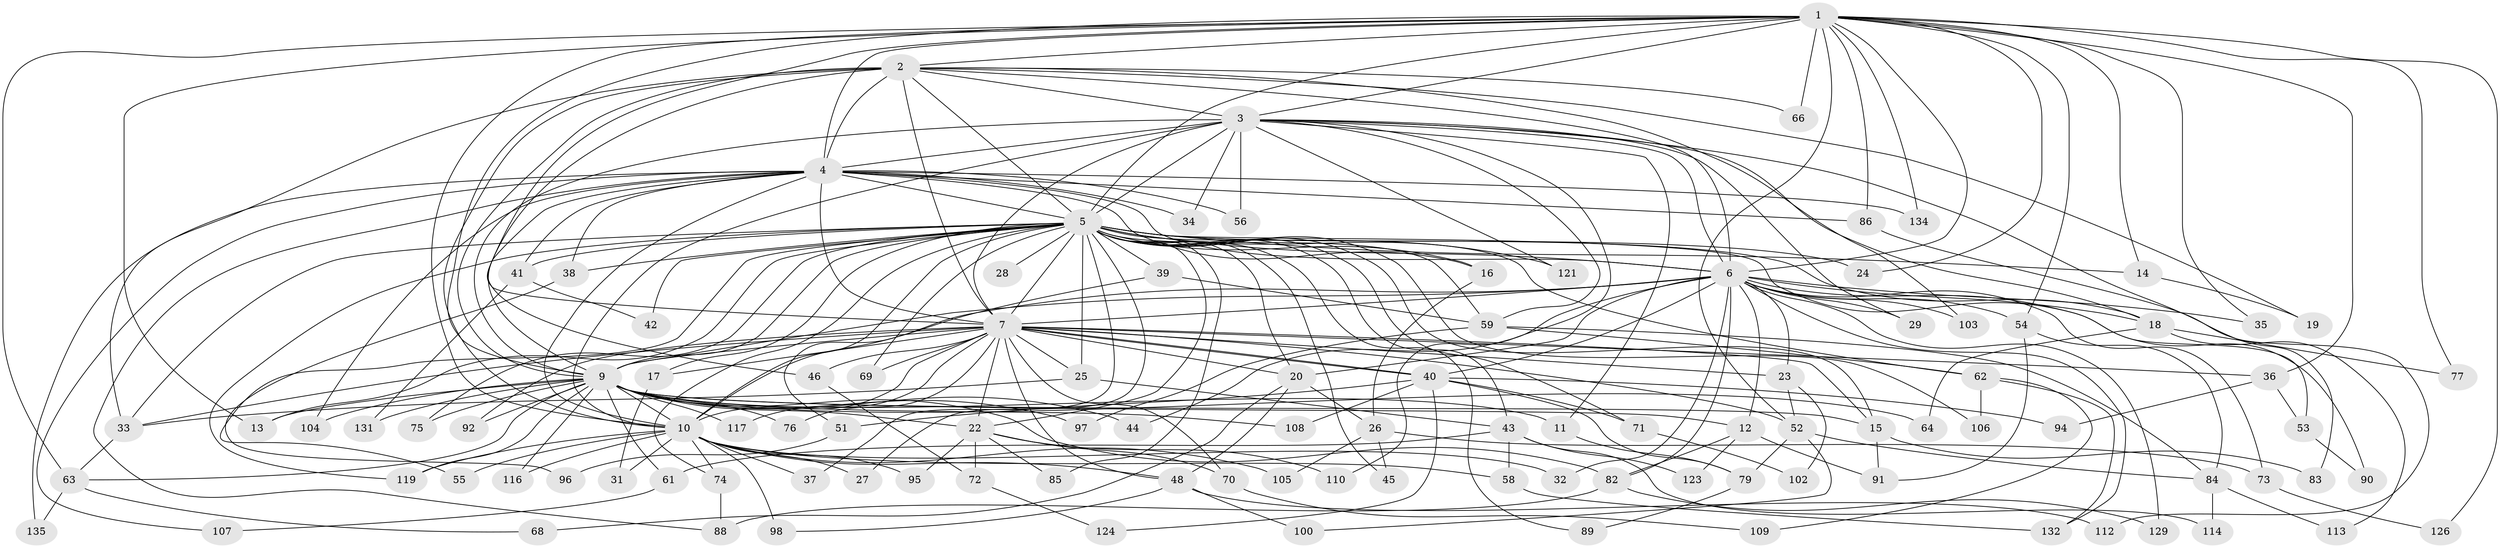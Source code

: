 // Generated by graph-tools (version 1.1) at 2025/23/03/03/25 07:23:41]
// undirected, 108 vertices, 251 edges
graph export_dot {
graph [start="1"]
  node [color=gray90,style=filled];
  1 [super="+101"];
  2 [super="+122"];
  3 [super="+47"];
  4 [super="+87"];
  5 [super="+8"];
  6 [super="+57"];
  7 [super="+49"];
  9 [super="+60"];
  10 [super="+50"];
  11;
  12;
  13;
  14;
  15 [super="+125"];
  16;
  17;
  18 [super="+111"];
  19;
  20 [super="+21"];
  22 [super="+30"];
  23;
  24;
  25 [super="+115"];
  26;
  27;
  28;
  29;
  31;
  32;
  33 [super="+81"];
  34;
  35;
  36;
  37;
  38;
  39;
  40 [super="+67"];
  41;
  42;
  43;
  44;
  45;
  46;
  48;
  51;
  52 [super="+130"];
  53;
  54;
  55;
  56;
  58;
  59 [super="+78"];
  61;
  62 [super="+133"];
  63 [super="+65"];
  64;
  66;
  68;
  69;
  70;
  71 [super="+99"];
  72;
  73;
  74;
  75;
  76;
  77;
  79 [super="+80"];
  82 [super="+118"];
  83;
  84 [super="+127"];
  85;
  86;
  88 [super="+93"];
  89;
  90;
  91 [super="+128"];
  92;
  94;
  95;
  96;
  97;
  98;
  100;
  102;
  103;
  104;
  105;
  106;
  107;
  108;
  109;
  110;
  112;
  113;
  114;
  116;
  117;
  119 [super="+120"];
  121;
  123;
  124;
  126;
  129;
  131;
  132;
  134;
  135;
  1 -- 2;
  1 -- 3;
  1 -- 4;
  1 -- 5 [weight=2];
  1 -- 6;
  1 -- 7;
  1 -- 9;
  1 -- 10;
  1 -- 14;
  1 -- 24;
  1 -- 35;
  1 -- 36;
  1 -- 52;
  1 -- 54;
  1 -- 63;
  1 -- 66;
  1 -- 77;
  1 -- 86;
  1 -- 126;
  1 -- 134;
  1 -- 13;
  2 -- 3;
  2 -- 4;
  2 -- 5 [weight=3];
  2 -- 6;
  2 -- 7;
  2 -- 9;
  2 -- 10;
  2 -- 19;
  2 -- 33;
  2 -- 46;
  2 -- 66;
  2 -- 103;
  3 -- 4;
  3 -- 5 [weight=3];
  3 -- 6;
  3 -- 7;
  3 -- 9;
  3 -- 10;
  3 -- 11;
  3 -- 18;
  3 -- 29;
  3 -- 34;
  3 -- 83;
  3 -- 121;
  3 -- 56;
  3 -- 110;
  3 -- 59;
  4 -- 5 [weight=3];
  4 -- 6;
  4 -- 7;
  4 -- 9;
  4 -- 10;
  4 -- 16;
  4 -- 34;
  4 -- 38;
  4 -- 41;
  4 -- 56;
  4 -- 86;
  4 -- 88;
  4 -- 104;
  4 -- 107;
  4 -- 134;
  4 -- 135;
  5 -- 6 [weight=2];
  5 -- 7 [weight=2];
  5 -- 9 [weight=2];
  5 -- 10 [weight=2];
  5 -- 17;
  5 -- 20;
  5 -- 33;
  5 -- 39 [weight=2];
  5 -- 41;
  5 -- 45;
  5 -- 53;
  5 -- 59;
  5 -- 62;
  5 -- 69;
  5 -- 71 [weight=2];
  5 -- 74;
  5 -- 89;
  5 -- 106;
  5 -- 119;
  5 -- 75;
  5 -- 13;
  5 -- 14;
  5 -- 15;
  5 -- 16;
  5 -- 18;
  5 -- 85;
  5 -- 22;
  5 -- 24;
  5 -- 25;
  5 -- 27;
  5 -- 28;
  5 -- 37;
  5 -- 38;
  5 -- 42;
  5 -- 43;
  5 -- 55;
  5 -- 121;
  6 -- 7;
  6 -- 9 [weight=2];
  6 -- 10;
  6 -- 12;
  6 -- 23;
  6 -- 29;
  6 -- 32;
  6 -- 35;
  6 -- 44;
  6 -- 54;
  6 -- 73;
  6 -- 82;
  6 -- 90;
  6 -- 103;
  6 -- 129;
  6 -- 132;
  6 -- 20;
  6 -- 18;
  6 -- 40;
  7 -- 9;
  7 -- 10;
  7 -- 15;
  7 -- 17;
  7 -- 20;
  7 -- 23;
  7 -- 25;
  7 -- 36;
  7 -- 40;
  7 -- 40;
  7 -- 46;
  7 -- 48;
  7 -- 52;
  7 -- 69;
  7 -- 70;
  7 -- 76;
  7 -- 92;
  7 -- 117;
  7 -- 22;
  7 -- 33;
  9 -- 10 [weight=2];
  9 -- 11;
  9 -- 12;
  9 -- 13;
  9 -- 22 [weight=2];
  9 -- 44;
  9 -- 61;
  9 -- 63;
  9 -- 64;
  9 -- 75;
  9 -- 76;
  9 -- 82;
  9 -- 92;
  9 -- 97;
  9 -- 104;
  9 -- 108;
  9 -- 117;
  9 -- 131;
  9 -- 116;
  9 -- 15;
  9 -- 119;
  10 -- 27;
  10 -- 31;
  10 -- 32;
  10 -- 37;
  10 -- 55;
  10 -- 74;
  10 -- 95;
  10 -- 98;
  10 -- 105;
  10 -- 116;
  10 -- 119;
  10 -- 48;
  10 -- 58;
  11 -- 79;
  12 -- 91;
  12 -- 123;
  12 -- 82;
  14 -- 19;
  15 -- 83;
  15 -- 91;
  16 -- 26;
  17 -- 31;
  18 -- 64;
  18 -- 77;
  18 -- 113;
  20 -- 26;
  20 -- 48;
  20 -- 68;
  22 -- 70;
  22 -- 85;
  22 -- 72;
  22 -- 110;
  22 -- 95;
  23 -- 102;
  23 -- 52;
  25 -- 43;
  25 -- 33;
  26 -- 45;
  26 -- 73;
  26 -- 105;
  33 -- 63;
  36 -- 53;
  36 -- 94;
  38 -- 96;
  39 -- 51;
  39 -- 59;
  40 -- 51;
  40 -- 71;
  40 -- 79;
  40 -- 94;
  40 -- 108;
  40 -- 124;
  41 -- 42;
  41 -- 131;
  43 -- 58;
  43 -- 61;
  43 -- 114;
  43 -- 123;
  46 -- 72;
  48 -- 98;
  48 -- 100;
  48 -- 112;
  51 -- 96;
  52 -- 84;
  52 -- 100;
  52 -- 79;
  53 -- 90;
  54 -- 91;
  54 -- 84;
  58 -- 132;
  59 -- 62;
  59 -- 84;
  59 -- 97;
  61 -- 107;
  62 -- 106;
  62 -- 109;
  62 -- 132;
  63 -- 68;
  63 -- 135;
  70 -- 109;
  71 -- 102;
  72 -- 124;
  73 -- 126;
  74 -- 88;
  79 -- 89;
  82 -- 88;
  82 -- 129;
  84 -- 113;
  84 -- 114;
  86 -- 112;
}
